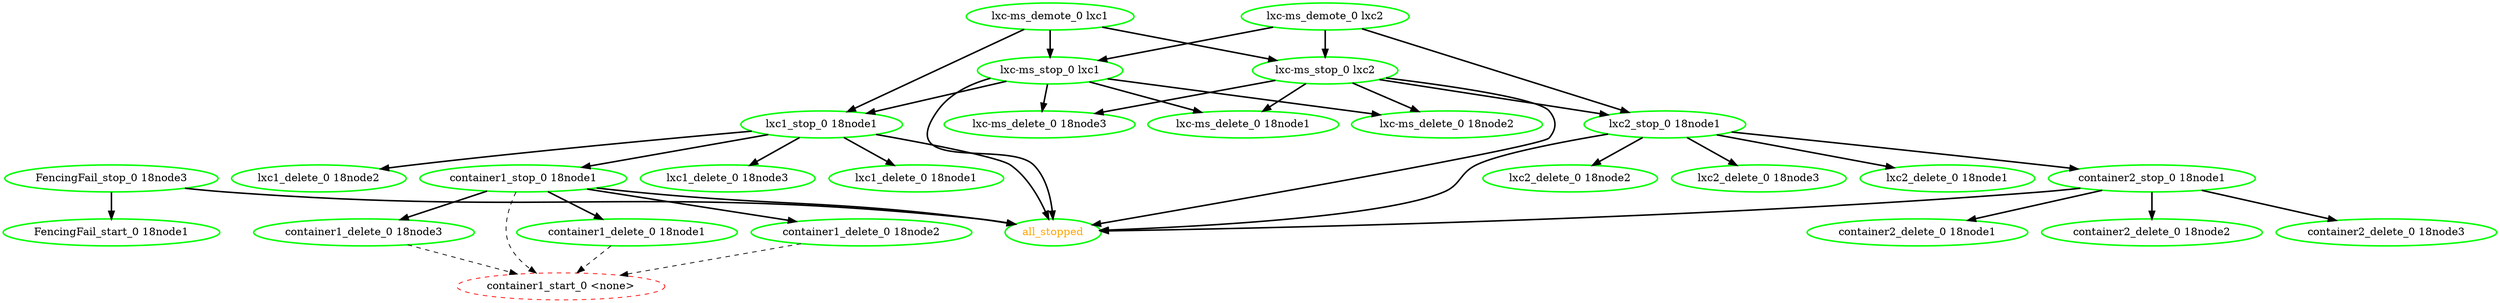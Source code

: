  digraph "g" {
"FencingFail_start_0 18node1" [ style=bold color="green" fontcolor="black"]
"FencingFail_stop_0 18node3" -> "FencingFail_start_0 18node1" [ style = bold]
"FencingFail_stop_0 18node3" -> "all_stopped" [ style = bold]
"FencingFail_stop_0 18node3" [ style=bold color="green" fontcolor="black"]
"all_stopped" [ style=bold color="green" fontcolor="orange"]
"container1_delete_0 18node1" -> "container1_start_0 <none>" [ style = dashed]
"container1_delete_0 18node1" [ style=bold color="green" fontcolor="black"]
"container1_delete_0 18node2" -> "container1_start_0 <none>" [ style = dashed]
"container1_delete_0 18node2" [ style=bold color="green" fontcolor="black"]
"container1_delete_0 18node3" -> "container1_start_0 <none>" [ style = dashed]
"container1_delete_0 18node3" [ style=bold color="green" fontcolor="black"]
"container1_start_0 <none>" [ style=dashed color="red" fontcolor="black"]
"container1_stop_0 18node1" -> "all_stopped" [ style = bold]
"container1_stop_0 18node1" -> "container1_delete_0 18node1" [ style = bold]
"container1_stop_0 18node1" -> "container1_delete_0 18node2" [ style = bold]
"container1_stop_0 18node1" -> "container1_delete_0 18node3" [ style = bold]
"container1_stop_0 18node1" -> "container1_start_0 <none>" [ style = dashed]
"container1_stop_0 18node1" [ style=bold color="green" fontcolor="black"]
"container2_delete_0 18node1" [ style=bold color="green" fontcolor="black"]
"container2_delete_0 18node2" [ style=bold color="green" fontcolor="black"]
"container2_delete_0 18node3" [ style=bold color="green" fontcolor="black"]
"container2_stop_0 18node1" -> "all_stopped" [ style = bold]
"container2_stop_0 18node1" -> "container2_delete_0 18node1" [ style = bold]
"container2_stop_0 18node1" -> "container2_delete_0 18node2" [ style = bold]
"container2_stop_0 18node1" -> "container2_delete_0 18node3" [ style = bold]
"container2_stop_0 18node1" [ style=bold color="green" fontcolor="black"]
"lxc-ms_delete_0 18node1" [ style=bold color="green" fontcolor="black"]
"lxc-ms_delete_0 18node2" [ style=bold color="green" fontcolor="black"]
"lxc-ms_delete_0 18node3" [ style=bold color="green" fontcolor="black"]
"lxc-ms_demote_0 lxc1" -> "lxc-ms_stop_0 lxc1" [ style = bold]
"lxc-ms_demote_0 lxc1" -> "lxc-ms_stop_0 lxc2" [ style = bold]
"lxc-ms_demote_0 lxc1" -> "lxc1_stop_0 18node1" [ style = bold]
"lxc-ms_demote_0 lxc1" [ style=bold color="green" fontcolor="black"]
"lxc-ms_demote_0 lxc2" -> "lxc-ms_stop_0 lxc1" [ style = bold]
"lxc-ms_demote_0 lxc2" -> "lxc-ms_stop_0 lxc2" [ style = bold]
"lxc-ms_demote_0 lxc2" -> "lxc2_stop_0 18node1" [ style = bold]
"lxc-ms_demote_0 lxc2" [ style=bold color="green" fontcolor="black"]
"lxc-ms_stop_0 lxc1" -> "all_stopped" [ style = bold]
"lxc-ms_stop_0 lxc1" -> "lxc-ms_delete_0 18node1" [ style = bold]
"lxc-ms_stop_0 lxc1" -> "lxc-ms_delete_0 18node2" [ style = bold]
"lxc-ms_stop_0 lxc1" -> "lxc-ms_delete_0 18node3" [ style = bold]
"lxc-ms_stop_0 lxc1" -> "lxc1_stop_0 18node1" [ style = bold]
"lxc-ms_stop_0 lxc1" [ style=bold color="green" fontcolor="black"]
"lxc-ms_stop_0 lxc2" -> "all_stopped" [ style = bold]
"lxc-ms_stop_0 lxc2" -> "lxc-ms_delete_0 18node1" [ style = bold]
"lxc-ms_stop_0 lxc2" -> "lxc-ms_delete_0 18node2" [ style = bold]
"lxc-ms_stop_0 lxc2" -> "lxc-ms_delete_0 18node3" [ style = bold]
"lxc-ms_stop_0 lxc2" -> "lxc2_stop_0 18node1" [ style = bold]
"lxc-ms_stop_0 lxc2" [ style=bold color="green" fontcolor="black"]
"lxc1_delete_0 18node1" [ style=bold color="green" fontcolor="black"]
"lxc1_delete_0 18node2" [ style=bold color="green" fontcolor="black"]
"lxc1_delete_0 18node3" [ style=bold color="green" fontcolor="black"]
"lxc1_stop_0 18node1" -> "all_stopped" [ style = bold]
"lxc1_stop_0 18node1" -> "container1_stop_0 18node1" [ style = bold]
"lxc1_stop_0 18node1" -> "lxc1_delete_0 18node1" [ style = bold]
"lxc1_stop_0 18node1" -> "lxc1_delete_0 18node2" [ style = bold]
"lxc1_stop_0 18node1" -> "lxc1_delete_0 18node3" [ style = bold]
"lxc1_stop_0 18node1" [ style=bold color="green" fontcolor="black"]
"lxc2_delete_0 18node1" [ style=bold color="green" fontcolor="black"]
"lxc2_delete_0 18node2" [ style=bold color="green" fontcolor="black"]
"lxc2_delete_0 18node3" [ style=bold color="green" fontcolor="black"]
"lxc2_stop_0 18node1" -> "all_stopped" [ style = bold]
"lxc2_stop_0 18node1" -> "container2_stop_0 18node1" [ style = bold]
"lxc2_stop_0 18node1" -> "lxc2_delete_0 18node1" [ style = bold]
"lxc2_stop_0 18node1" -> "lxc2_delete_0 18node2" [ style = bold]
"lxc2_stop_0 18node1" -> "lxc2_delete_0 18node3" [ style = bold]
"lxc2_stop_0 18node1" [ style=bold color="green" fontcolor="black"]
}

